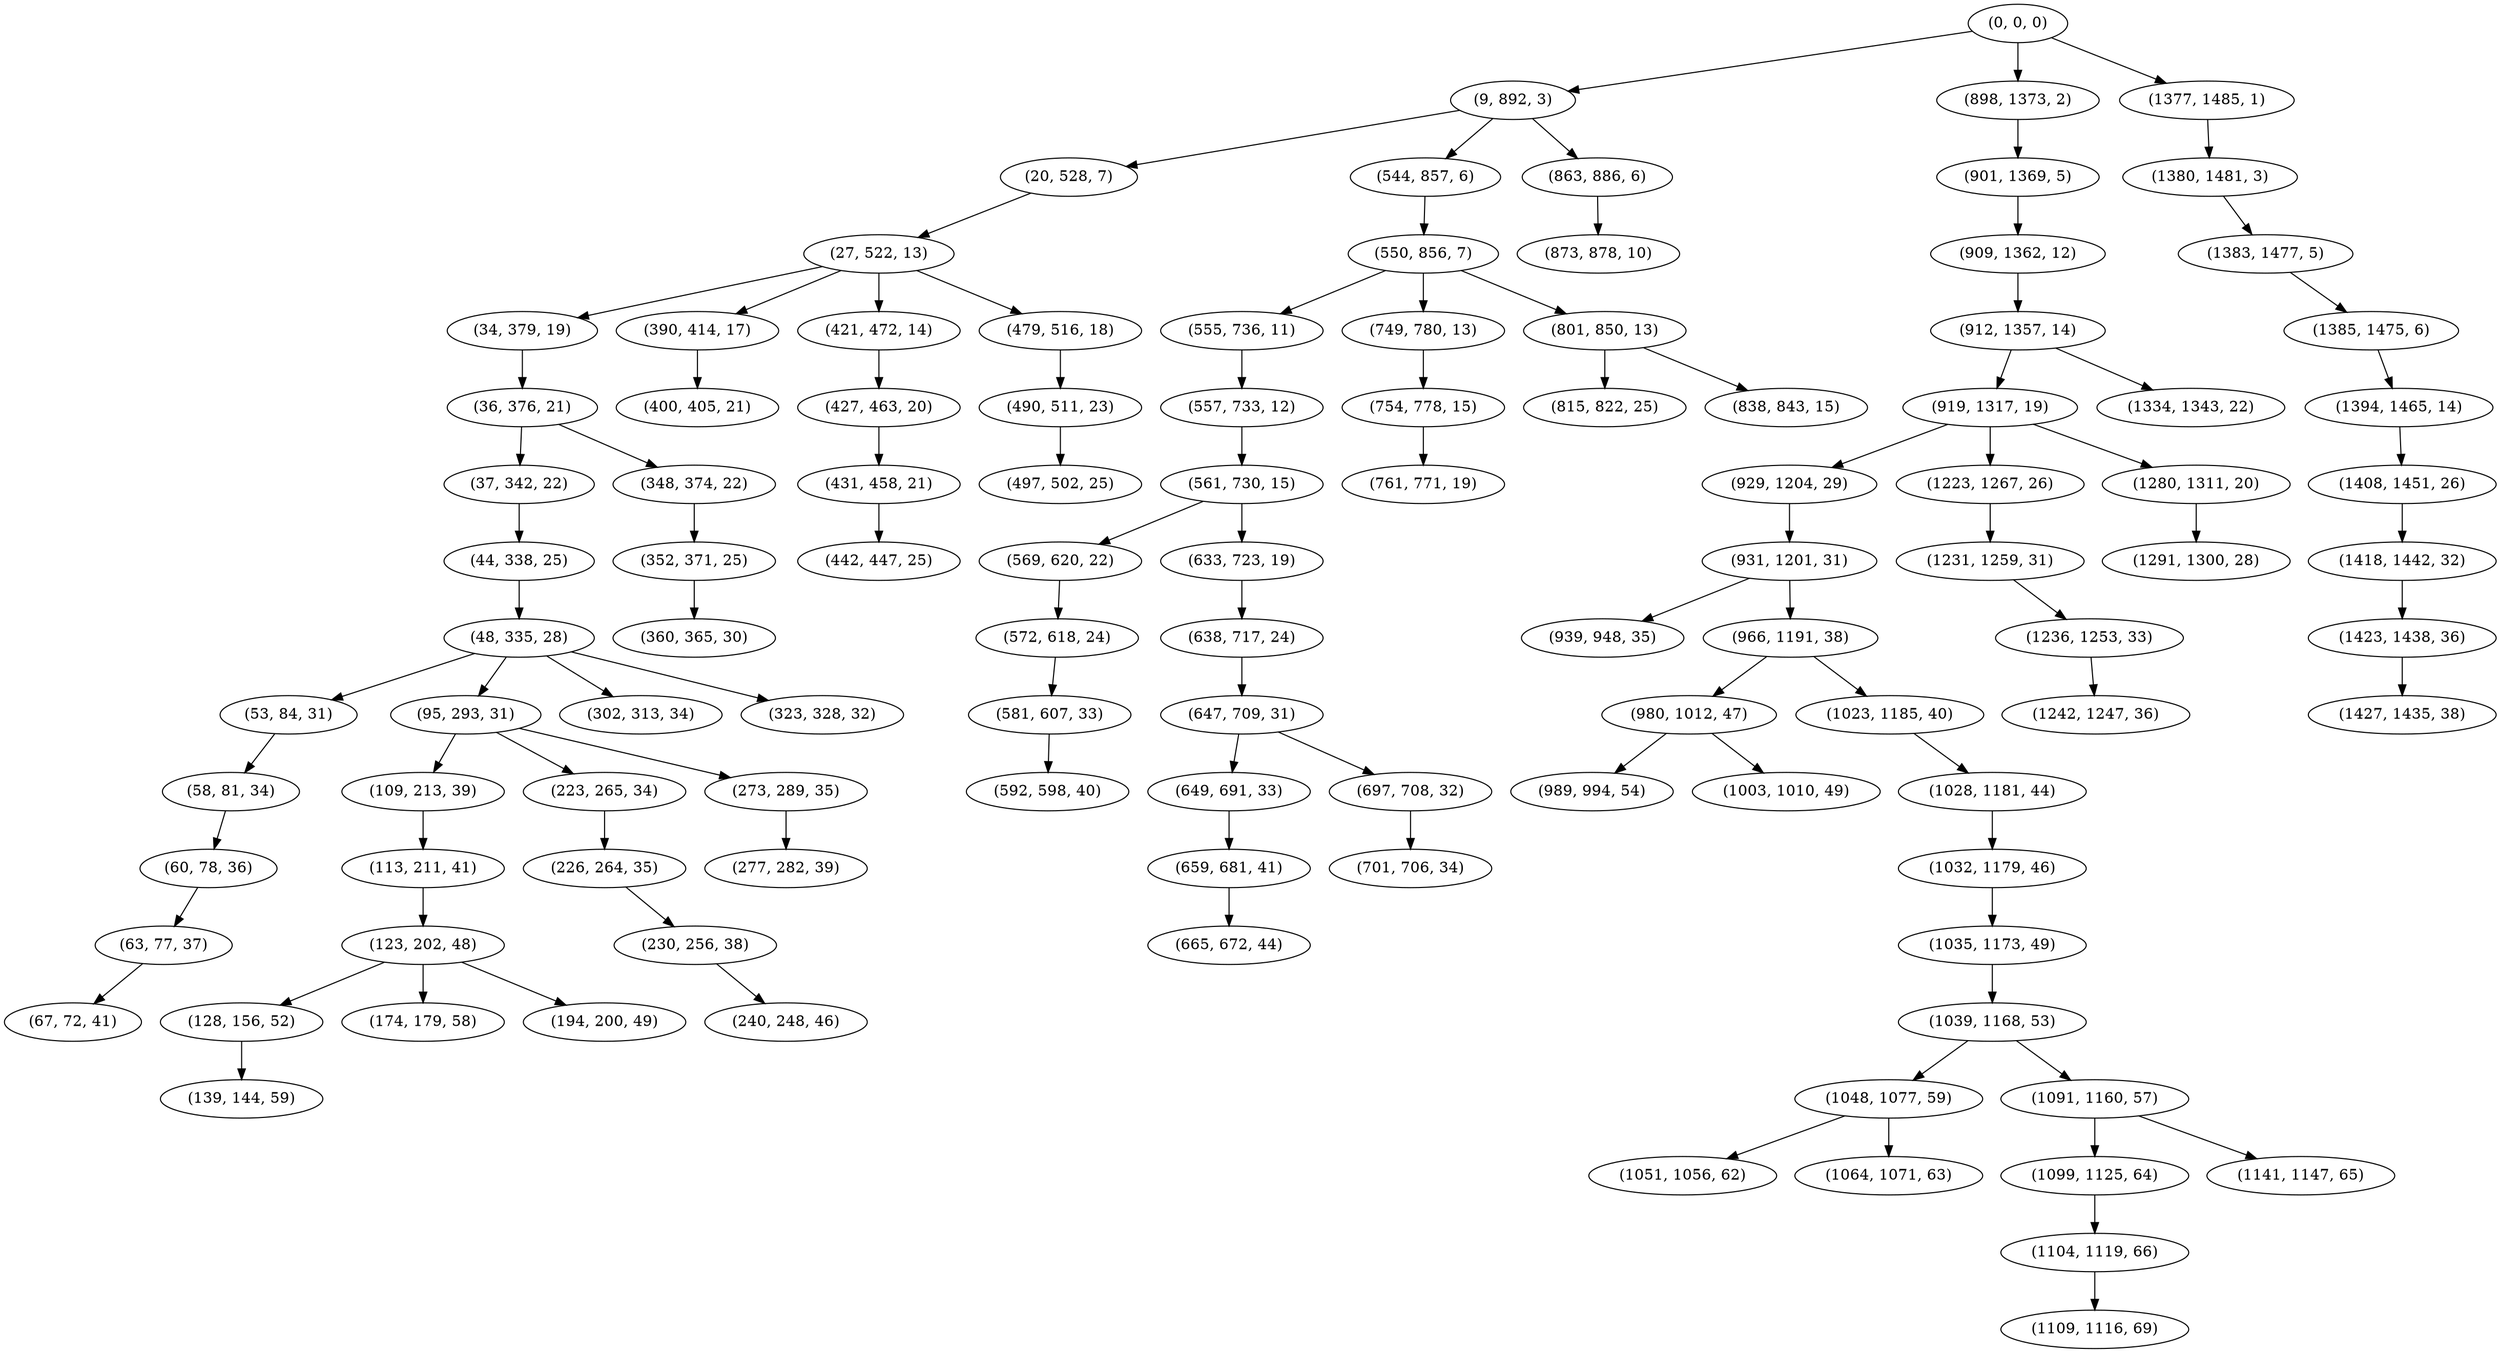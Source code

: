 digraph tree {
    "(0, 0, 0)";
    "(9, 892, 3)";
    "(20, 528, 7)";
    "(27, 522, 13)";
    "(34, 379, 19)";
    "(36, 376, 21)";
    "(37, 342, 22)";
    "(44, 338, 25)";
    "(48, 335, 28)";
    "(53, 84, 31)";
    "(58, 81, 34)";
    "(60, 78, 36)";
    "(63, 77, 37)";
    "(67, 72, 41)";
    "(95, 293, 31)";
    "(109, 213, 39)";
    "(113, 211, 41)";
    "(123, 202, 48)";
    "(128, 156, 52)";
    "(139, 144, 59)";
    "(174, 179, 58)";
    "(194, 200, 49)";
    "(223, 265, 34)";
    "(226, 264, 35)";
    "(230, 256, 38)";
    "(240, 248, 46)";
    "(273, 289, 35)";
    "(277, 282, 39)";
    "(302, 313, 34)";
    "(323, 328, 32)";
    "(348, 374, 22)";
    "(352, 371, 25)";
    "(360, 365, 30)";
    "(390, 414, 17)";
    "(400, 405, 21)";
    "(421, 472, 14)";
    "(427, 463, 20)";
    "(431, 458, 21)";
    "(442, 447, 25)";
    "(479, 516, 18)";
    "(490, 511, 23)";
    "(497, 502, 25)";
    "(544, 857, 6)";
    "(550, 856, 7)";
    "(555, 736, 11)";
    "(557, 733, 12)";
    "(561, 730, 15)";
    "(569, 620, 22)";
    "(572, 618, 24)";
    "(581, 607, 33)";
    "(592, 598, 40)";
    "(633, 723, 19)";
    "(638, 717, 24)";
    "(647, 709, 31)";
    "(649, 691, 33)";
    "(659, 681, 41)";
    "(665, 672, 44)";
    "(697, 708, 32)";
    "(701, 706, 34)";
    "(749, 780, 13)";
    "(754, 778, 15)";
    "(761, 771, 19)";
    "(801, 850, 13)";
    "(815, 822, 25)";
    "(838, 843, 15)";
    "(863, 886, 6)";
    "(873, 878, 10)";
    "(898, 1373, 2)";
    "(901, 1369, 5)";
    "(909, 1362, 12)";
    "(912, 1357, 14)";
    "(919, 1317, 19)";
    "(929, 1204, 29)";
    "(931, 1201, 31)";
    "(939, 948, 35)";
    "(966, 1191, 38)";
    "(980, 1012, 47)";
    "(989, 994, 54)";
    "(1003, 1010, 49)";
    "(1023, 1185, 40)";
    "(1028, 1181, 44)";
    "(1032, 1179, 46)";
    "(1035, 1173, 49)";
    "(1039, 1168, 53)";
    "(1048, 1077, 59)";
    "(1051, 1056, 62)";
    "(1064, 1071, 63)";
    "(1091, 1160, 57)";
    "(1099, 1125, 64)";
    "(1104, 1119, 66)";
    "(1109, 1116, 69)";
    "(1141, 1147, 65)";
    "(1223, 1267, 26)";
    "(1231, 1259, 31)";
    "(1236, 1253, 33)";
    "(1242, 1247, 36)";
    "(1280, 1311, 20)";
    "(1291, 1300, 28)";
    "(1334, 1343, 22)";
    "(1377, 1485, 1)";
    "(1380, 1481, 3)";
    "(1383, 1477, 5)";
    "(1385, 1475, 6)";
    "(1394, 1465, 14)";
    "(1408, 1451, 26)";
    "(1418, 1442, 32)";
    "(1423, 1438, 36)";
    "(1427, 1435, 38)";
    "(0, 0, 0)" -> "(9, 892, 3)";
    "(0, 0, 0)" -> "(898, 1373, 2)";
    "(0, 0, 0)" -> "(1377, 1485, 1)";
    "(9, 892, 3)" -> "(20, 528, 7)";
    "(9, 892, 3)" -> "(544, 857, 6)";
    "(9, 892, 3)" -> "(863, 886, 6)";
    "(20, 528, 7)" -> "(27, 522, 13)";
    "(27, 522, 13)" -> "(34, 379, 19)";
    "(27, 522, 13)" -> "(390, 414, 17)";
    "(27, 522, 13)" -> "(421, 472, 14)";
    "(27, 522, 13)" -> "(479, 516, 18)";
    "(34, 379, 19)" -> "(36, 376, 21)";
    "(36, 376, 21)" -> "(37, 342, 22)";
    "(36, 376, 21)" -> "(348, 374, 22)";
    "(37, 342, 22)" -> "(44, 338, 25)";
    "(44, 338, 25)" -> "(48, 335, 28)";
    "(48, 335, 28)" -> "(53, 84, 31)";
    "(48, 335, 28)" -> "(95, 293, 31)";
    "(48, 335, 28)" -> "(302, 313, 34)";
    "(48, 335, 28)" -> "(323, 328, 32)";
    "(53, 84, 31)" -> "(58, 81, 34)";
    "(58, 81, 34)" -> "(60, 78, 36)";
    "(60, 78, 36)" -> "(63, 77, 37)";
    "(63, 77, 37)" -> "(67, 72, 41)";
    "(95, 293, 31)" -> "(109, 213, 39)";
    "(95, 293, 31)" -> "(223, 265, 34)";
    "(95, 293, 31)" -> "(273, 289, 35)";
    "(109, 213, 39)" -> "(113, 211, 41)";
    "(113, 211, 41)" -> "(123, 202, 48)";
    "(123, 202, 48)" -> "(128, 156, 52)";
    "(123, 202, 48)" -> "(174, 179, 58)";
    "(123, 202, 48)" -> "(194, 200, 49)";
    "(128, 156, 52)" -> "(139, 144, 59)";
    "(223, 265, 34)" -> "(226, 264, 35)";
    "(226, 264, 35)" -> "(230, 256, 38)";
    "(230, 256, 38)" -> "(240, 248, 46)";
    "(273, 289, 35)" -> "(277, 282, 39)";
    "(348, 374, 22)" -> "(352, 371, 25)";
    "(352, 371, 25)" -> "(360, 365, 30)";
    "(390, 414, 17)" -> "(400, 405, 21)";
    "(421, 472, 14)" -> "(427, 463, 20)";
    "(427, 463, 20)" -> "(431, 458, 21)";
    "(431, 458, 21)" -> "(442, 447, 25)";
    "(479, 516, 18)" -> "(490, 511, 23)";
    "(490, 511, 23)" -> "(497, 502, 25)";
    "(544, 857, 6)" -> "(550, 856, 7)";
    "(550, 856, 7)" -> "(555, 736, 11)";
    "(550, 856, 7)" -> "(749, 780, 13)";
    "(550, 856, 7)" -> "(801, 850, 13)";
    "(555, 736, 11)" -> "(557, 733, 12)";
    "(557, 733, 12)" -> "(561, 730, 15)";
    "(561, 730, 15)" -> "(569, 620, 22)";
    "(561, 730, 15)" -> "(633, 723, 19)";
    "(569, 620, 22)" -> "(572, 618, 24)";
    "(572, 618, 24)" -> "(581, 607, 33)";
    "(581, 607, 33)" -> "(592, 598, 40)";
    "(633, 723, 19)" -> "(638, 717, 24)";
    "(638, 717, 24)" -> "(647, 709, 31)";
    "(647, 709, 31)" -> "(649, 691, 33)";
    "(647, 709, 31)" -> "(697, 708, 32)";
    "(649, 691, 33)" -> "(659, 681, 41)";
    "(659, 681, 41)" -> "(665, 672, 44)";
    "(697, 708, 32)" -> "(701, 706, 34)";
    "(749, 780, 13)" -> "(754, 778, 15)";
    "(754, 778, 15)" -> "(761, 771, 19)";
    "(801, 850, 13)" -> "(815, 822, 25)";
    "(801, 850, 13)" -> "(838, 843, 15)";
    "(863, 886, 6)" -> "(873, 878, 10)";
    "(898, 1373, 2)" -> "(901, 1369, 5)";
    "(901, 1369, 5)" -> "(909, 1362, 12)";
    "(909, 1362, 12)" -> "(912, 1357, 14)";
    "(912, 1357, 14)" -> "(919, 1317, 19)";
    "(912, 1357, 14)" -> "(1334, 1343, 22)";
    "(919, 1317, 19)" -> "(929, 1204, 29)";
    "(919, 1317, 19)" -> "(1223, 1267, 26)";
    "(919, 1317, 19)" -> "(1280, 1311, 20)";
    "(929, 1204, 29)" -> "(931, 1201, 31)";
    "(931, 1201, 31)" -> "(939, 948, 35)";
    "(931, 1201, 31)" -> "(966, 1191, 38)";
    "(966, 1191, 38)" -> "(980, 1012, 47)";
    "(966, 1191, 38)" -> "(1023, 1185, 40)";
    "(980, 1012, 47)" -> "(989, 994, 54)";
    "(980, 1012, 47)" -> "(1003, 1010, 49)";
    "(1023, 1185, 40)" -> "(1028, 1181, 44)";
    "(1028, 1181, 44)" -> "(1032, 1179, 46)";
    "(1032, 1179, 46)" -> "(1035, 1173, 49)";
    "(1035, 1173, 49)" -> "(1039, 1168, 53)";
    "(1039, 1168, 53)" -> "(1048, 1077, 59)";
    "(1039, 1168, 53)" -> "(1091, 1160, 57)";
    "(1048, 1077, 59)" -> "(1051, 1056, 62)";
    "(1048, 1077, 59)" -> "(1064, 1071, 63)";
    "(1091, 1160, 57)" -> "(1099, 1125, 64)";
    "(1091, 1160, 57)" -> "(1141, 1147, 65)";
    "(1099, 1125, 64)" -> "(1104, 1119, 66)";
    "(1104, 1119, 66)" -> "(1109, 1116, 69)";
    "(1223, 1267, 26)" -> "(1231, 1259, 31)";
    "(1231, 1259, 31)" -> "(1236, 1253, 33)";
    "(1236, 1253, 33)" -> "(1242, 1247, 36)";
    "(1280, 1311, 20)" -> "(1291, 1300, 28)";
    "(1377, 1485, 1)" -> "(1380, 1481, 3)";
    "(1380, 1481, 3)" -> "(1383, 1477, 5)";
    "(1383, 1477, 5)" -> "(1385, 1475, 6)";
    "(1385, 1475, 6)" -> "(1394, 1465, 14)";
    "(1394, 1465, 14)" -> "(1408, 1451, 26)";
    "(1408, 1451, 26)" -> "(1418, 1442, 32)";
    "(1418, 1442, 32)" -> "(1423, 1438, 36)";
    "(1423, 1438, 36)" -> "(1427, 1435, 38)";
}

